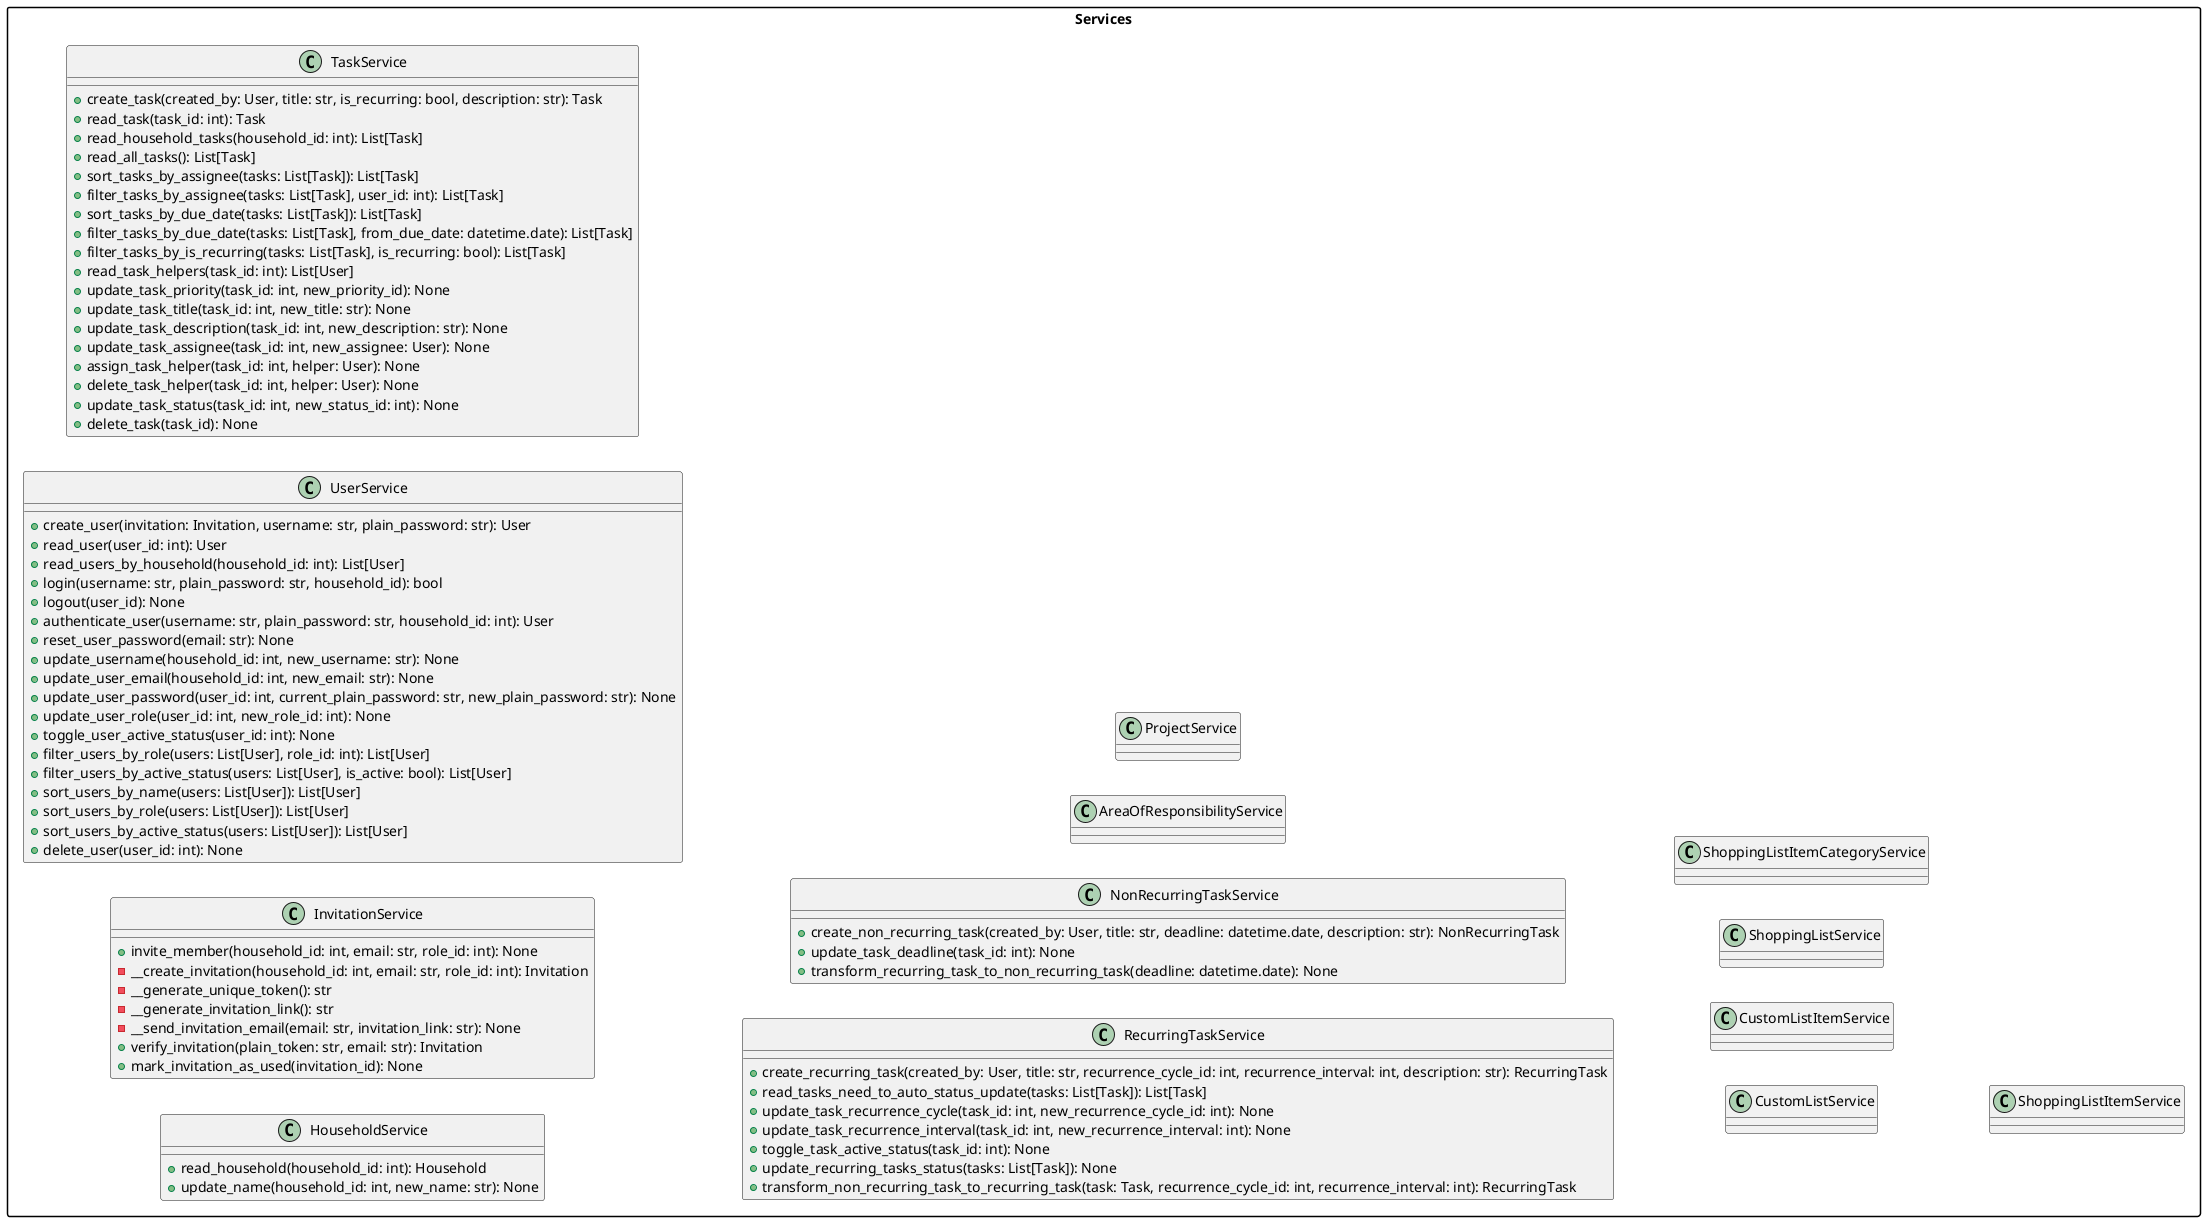 @startuml
left to right direction
skinparam {
    linetype ortho
    packageStyle rectangle
}

'--------------------------------
' Services MVP only
'--------------------------------
package Services {
    Class HouseholdService {
        + read_household(household_id: int): Household
        ' User story #16:
        + update_name(household_id: int, new_name: str): None
    }

    Class InvitationService {
        ' User story #18:
        + invite_member(household_id: int, email: str, role_id: int): None
        ' User story #18:
        - __create_invitation(household_id: int, email: str, role_id: int): Invitation
        ' User story #18:
        - __generate_unique_token(): str
        ' User story #18:
        - __generate_invitation_link(): str
        ' User story #18:
        - __send_invitation_email(email: str, invitation_link: str): None
        ' User story #18, #23:
        + verify_invitation(plain_token: str, email: str): Invitation
        ' User story #23:
        + mark_invitation_as_used(invitation_id): None
    }

    Class UserService {
        ' User story #23
        + create_user(invitation: Invitation, username: str, plain_password: str): User
        ' User story #27, #34, #36, #37:
        + read_user(user_id: int): User
        ' User story #30:
        + read_users_by_household(household_id: int): List[User]
        ' User stories #25, #27:
        + login(username: str, plain_password: str, household_id): bool
        ' User story #26:
        + logout(user_id): None
        ' User stories #25, #27:
        + authenticate_user(username: str, plain_password: str, household_id: int): User
        ' User story #28:
        + reset_user_password(email: str): None
        ' User story #24:
        + update_username(household_id: int, new_username: str): None
        ' User story #27:
        + update_user_email(household_id: int, new_email: str): None
        ' User story #24:
        + update_user_password(user_id: int, current_plain_password: str, new_plain_password: str): None
        ' User story #20:
        + update_user_role(user_id: int, new_role_id: int): None
        + toggle_user_active_status(user_id: int): None
        ' User story #30:
        + filter_users_by_role(users: List[User], role_id: int): List[User]
        ' User story #30:
        + filter_users_by_active_status(users: List[User], is_active: bool): List[User]
        ' User story #30:
        + sort_users_by_name(users: List[User]): List[User]
        ' User story #30:
        + sort_users_by_role(users: List[User]): List[User]
        ' User story #30:
        + sort_users_by_active_status(users: List[User]): List[User]
        ' User story #19:
        + delete_user(user_id: int): None
    }

    Class TaskService {
        ' User story #34, #35:
        + create_task(created_by: User, title: str, is_recurring: bool, description: str): Task
        + read_task(task_id: int): Task
        ' User story #42, #43:
        + read_household_tasks(household_id: int): List[Task]
        ' User story #46:
        + read_all_tasks(): List[Task]
        ' User story #42:
        + sort_tasks_by_assignee(tasks: List[Task]): List[Task]
        ' User story #42, #43:
        + filter_tasks_by_assignee(tasks: List[Task], user_id: int): List[Task]
        ' User story #44:
        + sort_tasks_by_due_date(tasks: List[Task]): List[Task]
        ' User story #44:
        + filter_tasks_by_due_date(tasks: List[Task], from_due_date: datetime.date): List[Task]
        ' User story #46:
        + filter_tasks_by_is_recurring(tasks: List[Task], is_recurring: bool): List[Task]
        ' User story #36:
        + read_task_helpers(task_id: int): List[User]
        ' User story #47:
        + update_task_priority(task_id: int, new_priority_id): None
        ' User story #47:
        + update_task_title(task_id: int, new_title: str): None
        ' User story #47:
        + update_task_description(task_id: int, new_description: str): None
        ' User story #47:
        + update_task_assignee(task_id: int, new_assignee: User): None
        ' User story #37:
        + assign_task_helper(task_id: int, helper: User): None
        ' User story #37:
        + delete_task_helper(task_id: int, helper: User): None
        ' User story #45, #47:
        + update_task_status(task_id: int, new_status_id: int): None
        ' User story #49:
        + delete_task(task_id): None
    }

    Class RecurringTaskService {
        ' User story #38:
        + create_recurring_task(created_by: User, title: str, recurrence_cycle_id: int, recurrence_interval: int, description: str): RecurringTask
        ' User story #46:
        + read_tasks_need_to_auto_status_update(tasks: List[Task]): List[Task]
        ' User story #39, #47:
        + update_task_recurrence_cycle(task_id: int, new_recurrence_cycle_id: int): None
        ' User story #39, #47:
        + update_task_recurrence_interval(task_id: int, new_recurrence_interval: int): None
        ' User story #40:
        + toggle_task_active_status(task_id: int): None
        ' User story #46:
        + update_recurring_tasks_status(tasks: List[Task]): None
        ' User story #47:
        + transform_non_recurring_task_to_recurring_task(task: Task, recurrence_cycle_id: int, recurrence_interval: int): RecurringTask
    }

    Class NonRecurringTaskService {
        ' User story #41:
        + create_non_recurring_task(created_by: User, title: str, deadline: datetime.date, description: str): NonRecurringTask
        ' User story #41, #47:
        + update_task_deadline(task_id: int): None
        ' User story #47:
        + transform_recurring_task_to_non_recurring_task(deadline: datetime.date): None
    }

    ' Post MVP:
    Class AreaOfResponsibilityService {}
    Class ProjectService {}
    Class CustomListService {}
    Class CustomListItemService {}
    Class ShoppingListService {}
    Class ShoppingListItemCategoryService {}
    Class ShoppingListItemService
}
@enduml
